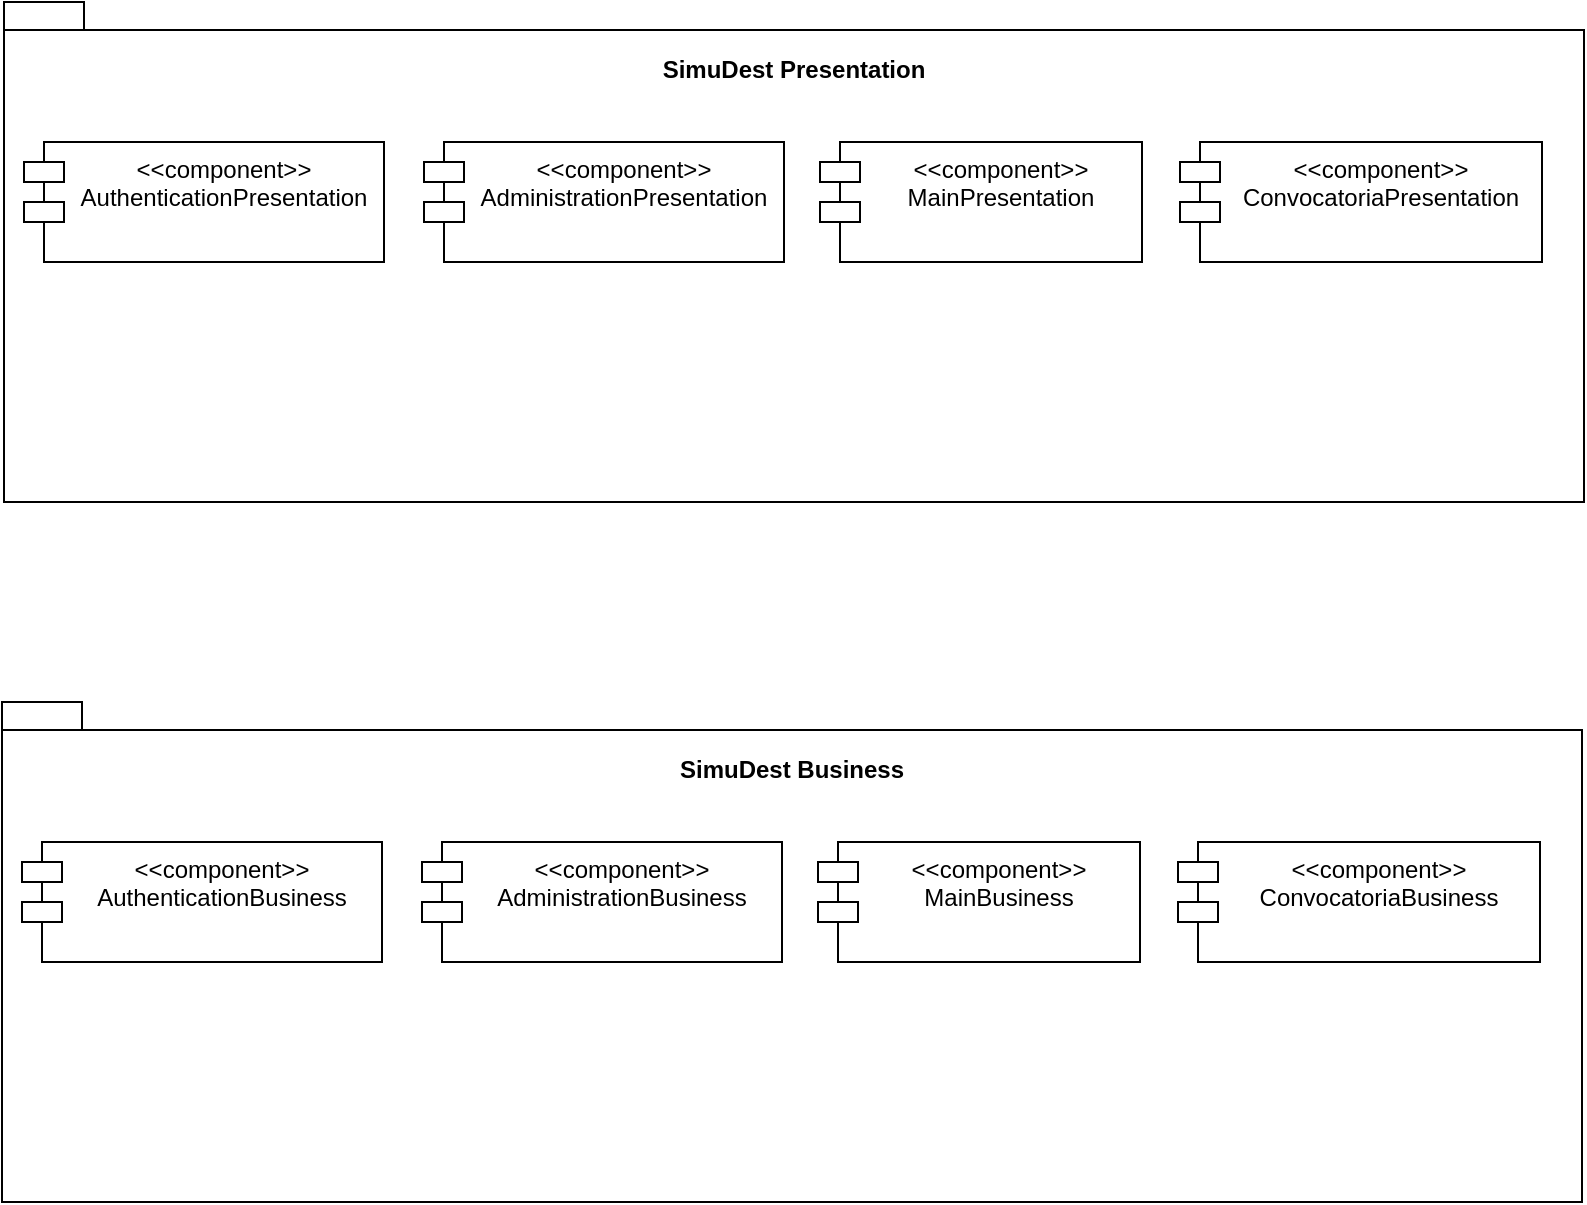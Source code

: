 <mxfile version="17.1.2" type="github">
  <diagram id="RnFnm8cI24RUhIHQ4RaV" name="Page-1">
    <mxGraphModel dx="1422" dy="752" grid="1" gridSize="10" guides="1" tooltips="1" connect="1" arrows="1" fold="1" page="1" pageScale="1" pageWidth="827" pageHeight="1169" math="0" shadow="0">
      <root>
        <mxCell id="0" />
        <mxCell id="1" parent="0" />
        <mxCell id="sUBBfoWSyGXVU3_cliYD-1" value="&lt;div&gt;&lt;br&gt;&lt;/div&gt;&lt;div&gt;&lt;br&gt;&lt;/div&gt;" style="shape=folder;fontStyle=1;spacingTop=10;tabWidth=40;tabHeight=14;tabPosition=left;html=1;" vertex="1" parent="1">
          <mxGeometry x="20" y="40" width="790" height="250" as="geometry" />
        </mxCell>
        <mxCell id="sUBBfoWSyGXVU3_cliYD-2" value="&lt;&lt;component&gt;&gt;&#xa;AuthenticationPresentation&#xa;" style="shape=module;align=left;spacingLeft=20;align=center;verticalAlign=top;" vertex="1" parent="1">
          <mxGeometry x="30" y="110" width="180" height="60" as="geometry" />
        </mxCell>
        <mxCell id="sUBBfoWSyGXVU3_cliYD-3" value="SimuDest Presentation" style="text;align=center;fontStyle=1;verticalAlign=middle;spacingLeft=3;spacingRight=3;strokeColor=none;rotatable=0;points=[[0,0.5],[1,0.5]];portConstraint=eastwest;" vertex="1" parent="1">
          <mxGeometry x="375" y="60" width="80" height="26" as="geometry" />
        </mxCell>
        <mxCell id="sUBBfoWSyGXVU3_cliYD-5" value="&lt;&lt;component&gt;&gt;&#xa;AdministrationPresentation&#xa;" style="shape=module;align=left;spacingLeft=20;align=center;verticalAlign=top;" vertex="1" parent="1">
          <mxGeometry x="230" y="110" width="180" height="60" as="geometry" />
        </mxCell>
        <mxCell id="sUBBfoWSyGXVU3_cliYD-6" value="&lt;&lt;component&gt;&gt;&#xa;MainPresentation&#xa;" style="shape=module;align=left;spacingLeft=20;align=center;verticalAlign=top;" vertex="1" parent="1">
          <mxGeometry x="428" y="110" width="161" height="60" as="geometry" />
        </mxCell>
        <mxCell id="sUBBfoWSyGXVU3_cliYD-7" value="&lt;&lt;component&gt;&gt;&#xa;ConvocatoriaPresentation&#xa;" style="shape=module;align=left;spacingLeft=20;align=center;verticalAlign=top;" vertex="1" parent="1">
          <mxGeometry x="608" y="110" width="181" height="60" as="geometry" />
        </mxCell>
        <mxCell id="sUBBfoWSyGXVU3_cliYD-15" value="&lt;div&gt;&lt;br&gt;&lt;/div&gt;&lt;div&gt;&lt;br&gt;&lt;/div&gt;" style="shape=folder;fontStyle=1;spacingTop=10;tabWidth=40;tabHeight=14;tabPosition=left;html=1;" vertex="1" parent="1">
          <mxGeometry x="19" y="390" width="790" height="250" as="geometry" />
        </mxCell>
        <mxCell id="sUBBfoWSyGXVU3_cliYD-16" value="&lt;&lt;component&gt;&gt;&#xa;AuthenticationBusiness&#xa;" style="shape=module;align=left;spacingLeft=20;align=center;verticalAlign=top;" vertex="1" parent="1">
          <mxGeometry x="29" y="460" width="180" height="60" as="geometry" />
        </mxCell>
        <mxCell id="sUBBfoWSyGXVU3_cliYD-17" value="SimuDest Business" style="text;align=center;fontStyle=1;verticalAlign=middle;spacingLeft=3;spacingRight=3;strokeColor=none;rotatable=0;points=[[0,0.5],[1,0.5]];portConstraint=eastwest;" vertex="1" parent="1">
          <mxGeometry x="374" y="410" width="80" height="26" as="geometry" />
        </mxCell>
        <mxCell id="sUBBfoWSyGXVU3_cliYD-18" value="&lt;&lt;component&gt;&gt;&#xa;AdministrationBusiness&#xa;" style="shape=module;align=left;spacingLeft=20;align=center;verticalAlign=top;" vertex="1" parent="1">
          <mxGeometry x="229" y="460" width="180" height="60" as="geometry" />
        </mxCell>
        <mxCell id="sUBBfoWSyGXVU3_cliYD-19" value="&lt;&lt;component&gt;&gt;&#xa;MainBusiness&#xa;" style="shape=module;align=left;spacingLeft=20;align=center;verticalAlign=top;" vertex="1" parent="1">
          <mxGeometry x="427" y="460" width="161" height="60" as="geometry" />
        </mxCell>
        <mxCell id="sUBBfoWSyGXVU3_cliYD-20" value="&lt;&lt;component&gt;&gt;&#xa;ConvocatoriaBusiness&#xa;" style="shape=module;align=left;spacingLeft=20;align=center;verticalAlign=top;" vertex="1" parent="1">
          <mxGeometry x="607" y="460" width="181" height="60" as="geometry" />
        </mxCell>
      </root>
    </mxGraphModel>
  </diagram>
</mxfile>
